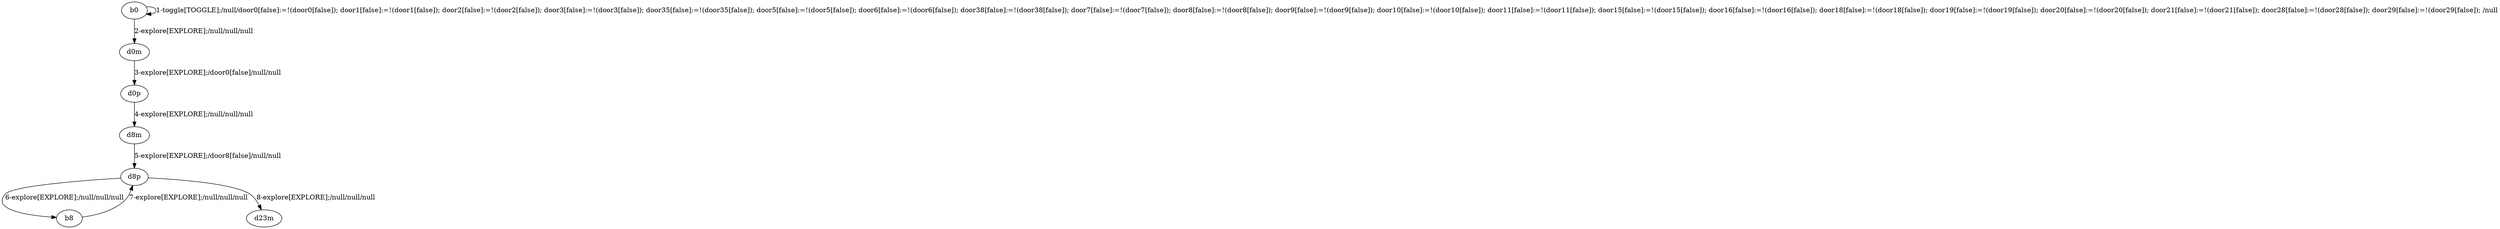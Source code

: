 # Total number of goals covered by this test: 2
# b8 --> d8p
# d8p --> b8

digraph g {
"b0" -> "b0" [label = "1-toggle[TOGGLE];/null/door0[false]:=!(door0[false]); door1[false]:=!(door1[false]); door2[false]:=!(door2[false]); door3[false]:=!(door3[false]); door35[false]:=!(door35[false]); door5[false]:=!(door5[false]); door6[false]:=!(door6[false]); door38[false]:=!(door38[false]); door7[false]:=!(door7[false]); door8[false]:=!(door8[false]); door9[false]:=!(door9[false]); door10[false]:=!(door10[false]); door11[false]:=!(door11[false]); door15[false]:=!(door15[false]); door16[false]:=!(door16[false]); door18[false]:=!(door18[false]); door19[false]:=!(door19[false]); door20[false]:=!(door20[false]); door21[false]:=!(door21[false]); door28[false]:=!(door28[false]); door29[false]:=!(door29[false]); /null"];
"b0" -> "d0m" [label = "2-explore[EXPLORE];/null/null/null"];
"d0m" -> "d0p" [label = "3-explore[EXPLORE];/door0[false]/null/null"];
"d0p" -> "d8m" [label = "4-explore[EXPLORE];/null/null/null"];
"d8m" -> "d8p" [label = "5-explore[EXPLORE];/door8[false]/null/null"];
"d8p" -> "b8" [label = "6-explore[EXPLORE];/null/null/null"];
"b8" -> "d8p" [label = "7-explore[EXPLORE];/null/null/null"];
"d8p" -> "d23m" [label = "8-explore[EXPLORE];/null/null/null"];
}